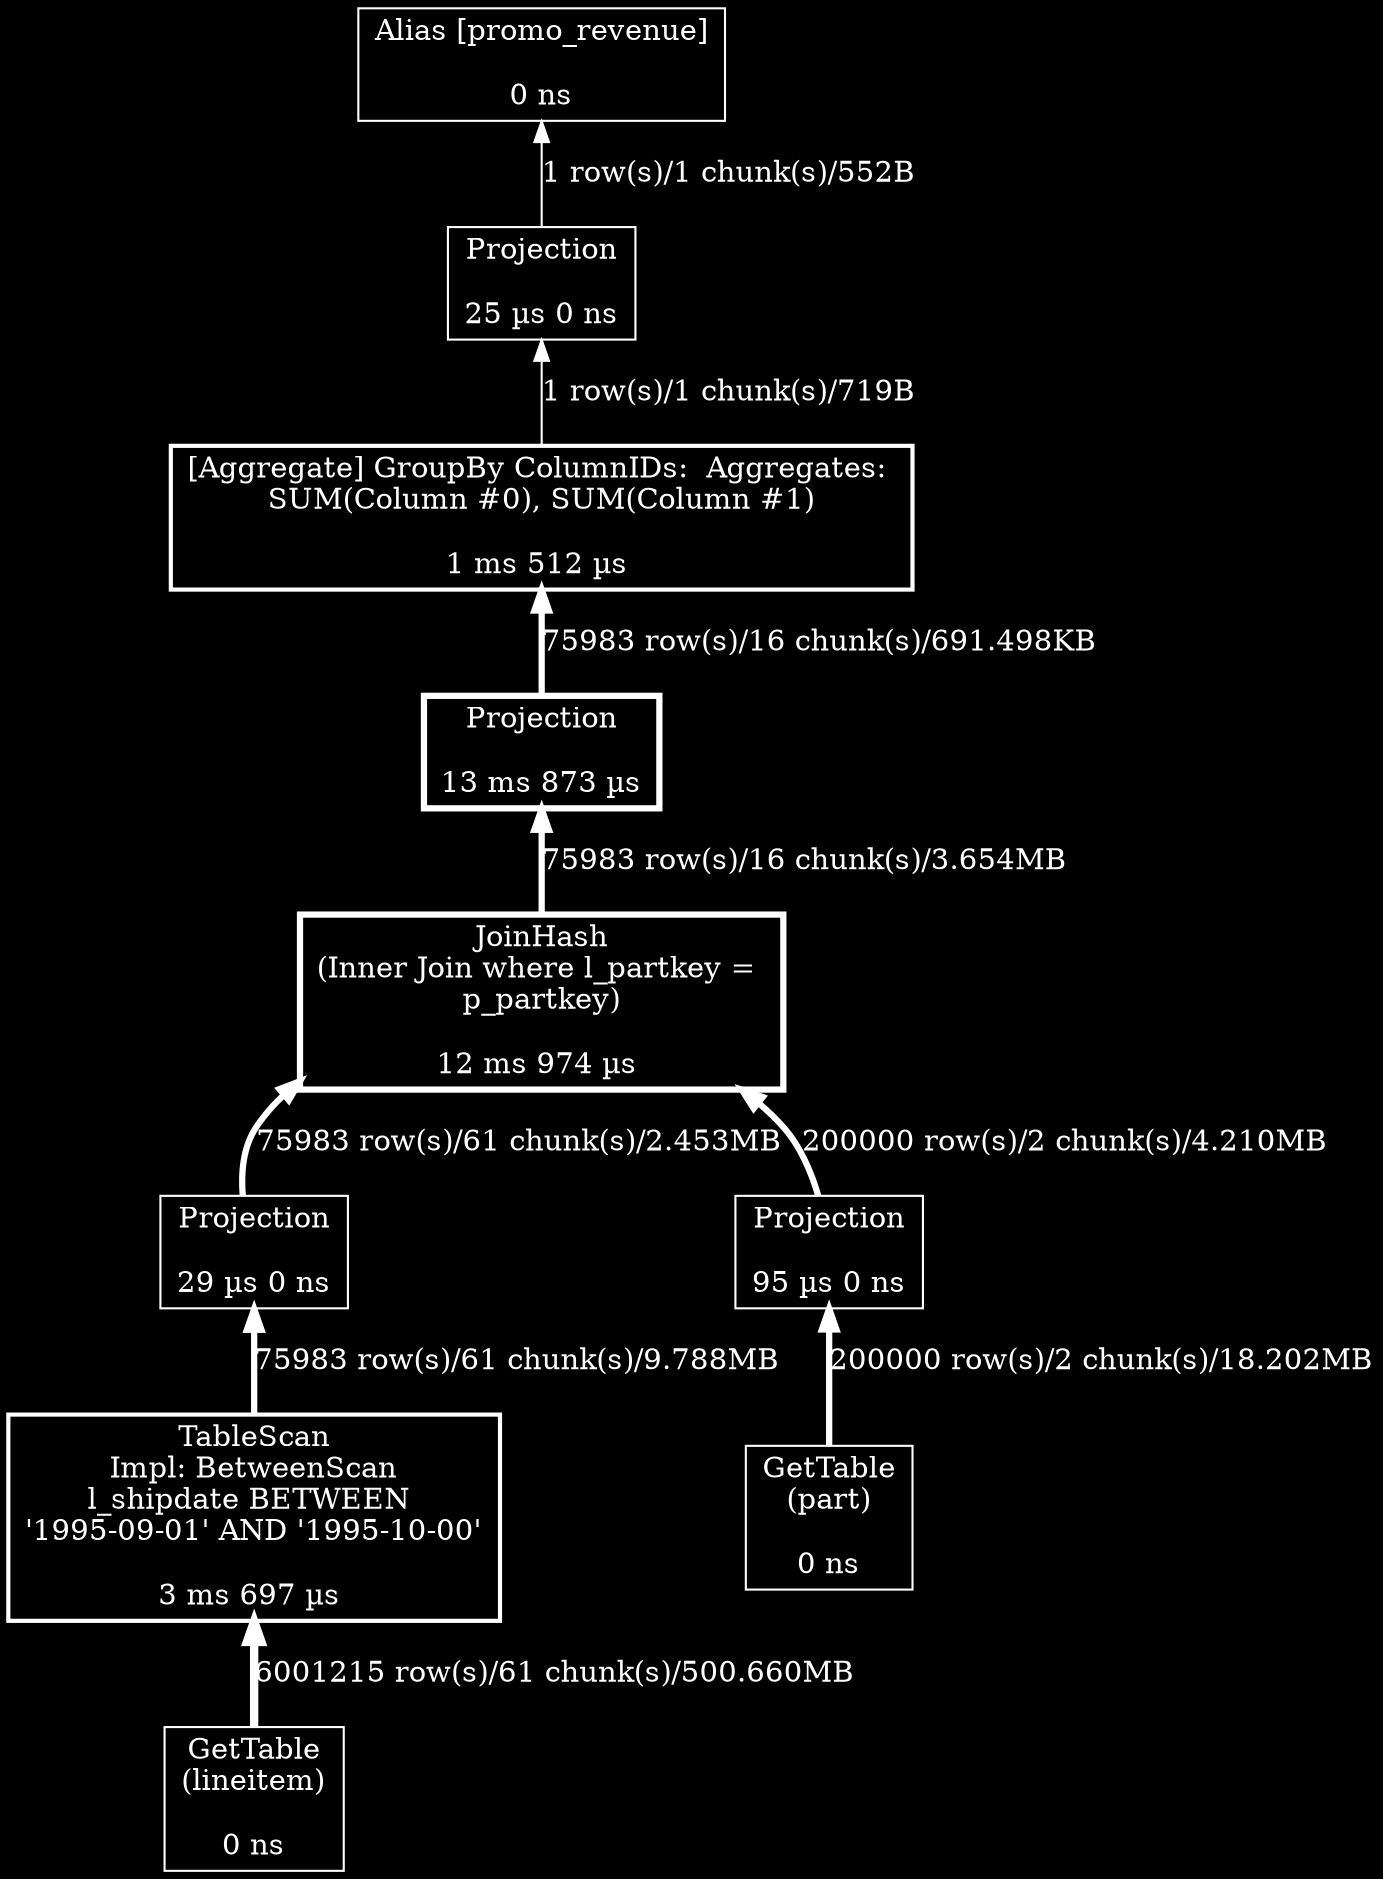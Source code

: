 digraph G {
bgcolor=black;
rankdir=BT;
ratio=compress;
94334802842144 [color=white, fontcolor=white, label="Alias [promo_revenue]

0 ns", penwidth=1, shape=rectangle];
94334831949024 [color=white, fontcolor=white, label="Projection

25 µs 0 ns", penwidth=1, shape=rectangle];
94334846996080 [color=white, fontcolor=white, label="[Aggregate] GroupBy ColumnIDs:  Aggregates: \nSUM(Column #0), SUM(Column #1)

1 ms 512 µs ", penwidth=2, shape=rectangle];
94334832170704 [color=white, fontcolor=white, label="Projection

13 ms 873 µs", penwidth=3, shape=rectangle];
94334726381264 [color=white, fontcolor=white, label="JoinHash
(Inner Join where l_partkey = \np_partkey)

12 ms 974 µs ", penwidth=3, shape=rectangle];
94334802842336 [color=white, fontcolor=white, label="Projection

29 µs 0 ns", penwidth=1, shape=rectangle];
94334847112448 [color=white, fontcolor=white, label="TableScan
Impl: BetweenScan
l_shipdate BETWEEN \n'1995-09-01' AND '1995-10-00'

3 ms 697 µs ", penwidth=2, shape=rectangle];
94334827962800 [color=white, fontcolor=white, label="GetTable
(lineitem)

0 ns", penwidth=1, shape=rectangle];
94334831974736 [color=white, fontcolor=white, label="Projection

95 µs 0 ns", penwidth=1, shape=rectangle];
94334831929280 [color=white, fontcolor=white, label="GetTable
(part)

0 ns", penwidth=1, shape=rectangle];
94334831949024->94334802842144  [color=white, dir=forward, fontcolor=white, label="1 row(s)/1 chunk(s)/552B", penwidth=1, style=solid];
94334846996080->94334831949024  [color=white, dir=forward, fontcolor=white, label="1 row(s)/1 chunk(s)/719B", penwidth=1, style=solid];
94334832170704->94334846996080  [color=white, dir=forward, fontcolor=white, label="75983 row(s)/16 chunk(s)/691.498KB", penwidth=3, style=solid];
94334726381264->94334832170704  [color=white, dir=forward, fontcolor=white, label="75983 row(s)/16 chunk(s)/3.654MB", penwidth=3, style=solid];
94334802842336->94334726381264  [color=white, dir=forward, fontcolor=white, label="75983 row(s)/61 chunk(s)/2.453MB", penwidth=3, style=solid];
94334847112448->94334802842336  [color=white, dir=forward, fontcolor=white, label="75983 row(s)/61 chunk(s)/9.788MB", penwidth=3, style=solid];
94334827962800->94334847112448  [color=white, dir=forward, fontcolor=white, label="6001215 row(s)/61 chunk(s)/500.660MB", penwidth=4, style=solid];
94334831974736->94334726381264  [color=white, dir=forward, fontcolor=white, label="200000 row(s)/2 chunk(s)/4.210MB", penwidth=3, style=solid];
94334831929280->94334831974736  [color=white, dir=forward, fontcolor=white, label="200000 row(s)/2 chunk(s)/18.202MB", penwidth=3, style=solid];
}
